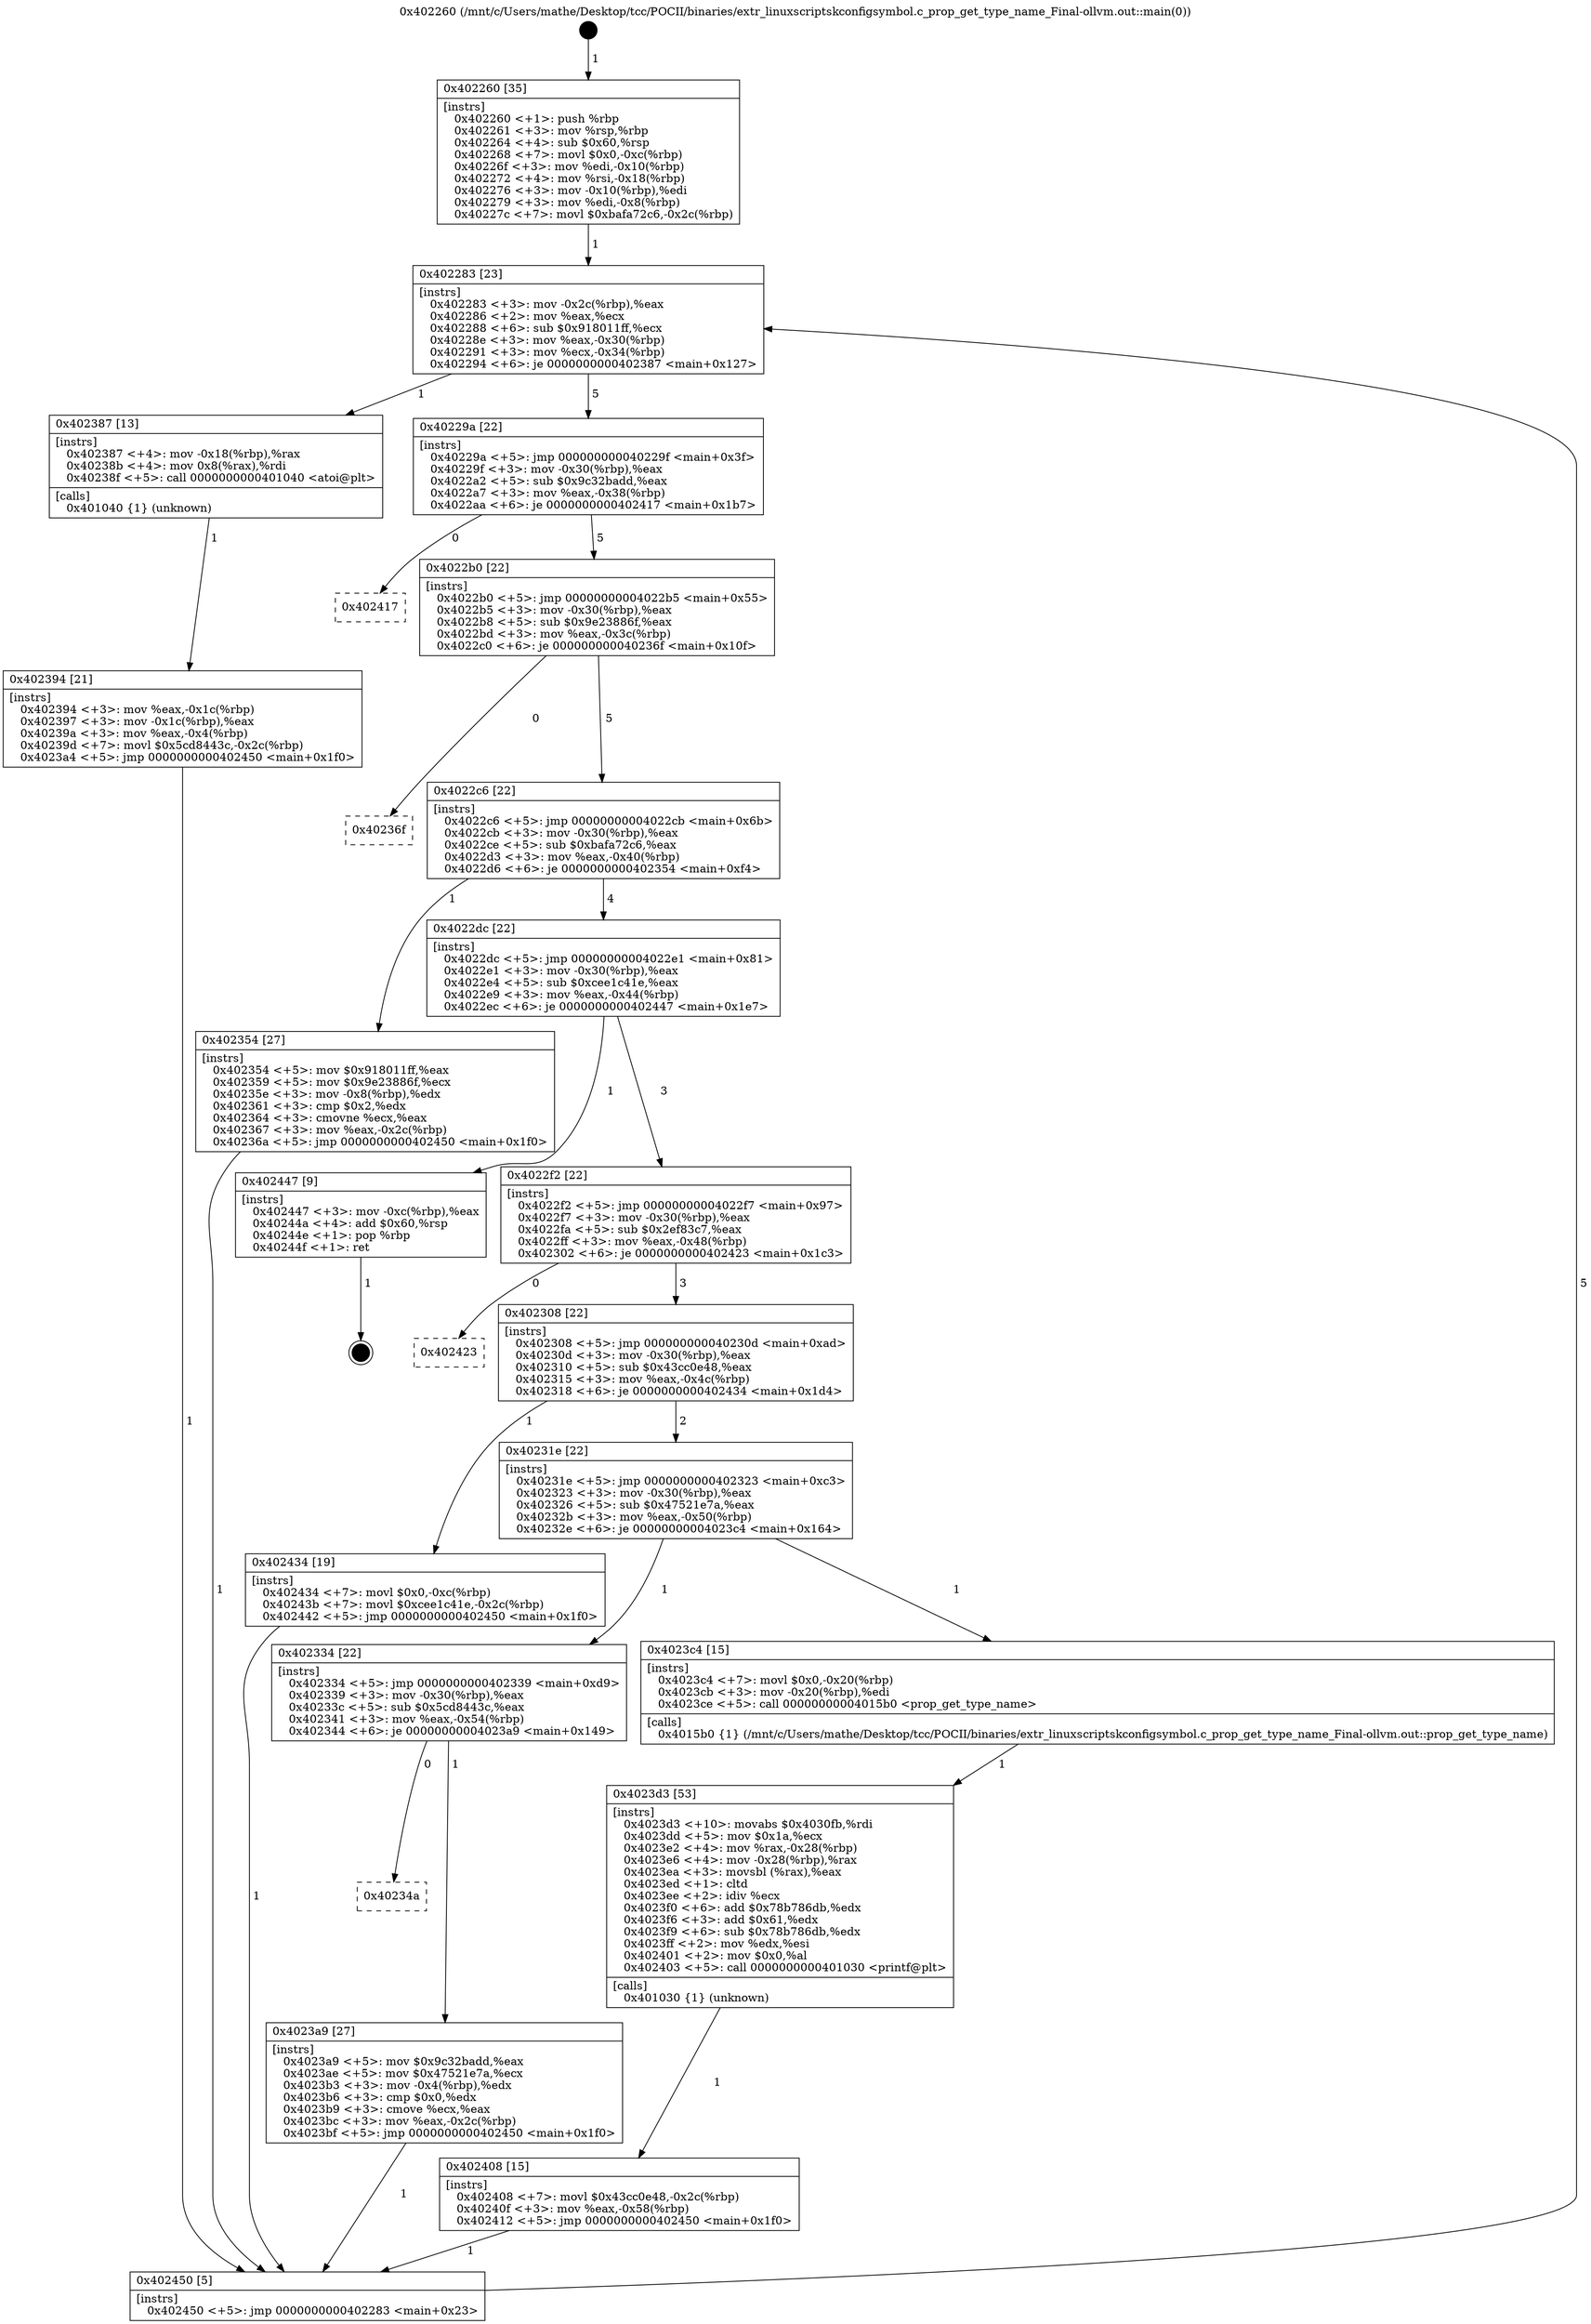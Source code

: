 digraph "0x402260" {
  label = "0x402260 (/mnt/c/Users/mathe/Desktop/tcc/POCII/binaries/extr_linuxscriptskconfigsymbol.c_prop_get_type_name_Final-ollvm.out::main(0))"
  labelloc = "t"
  node[shape=record]

  Entry [label="",width=0.3,height=0.3,shape=circle,fillcolor=black,style=filled]
  "0x402283" [label="{
     0x402283 [23]\l
     | [instrs]\l
     &nbsp;&nbsp;0x402283 \<+3\>: mov -0x2c(%rbp),%eax\l
     &nbsp;&nbsp;0x402286 \<+2\>: mov %eax,%ecx\l
     &nbsp;&nbsp;0x402288 \<+6\>: sub $0x918011ff,%ecx\l
     &nbsp;&nbsp;0x40228e \<+3\>: mov %eax,-0x30(%rbp)\l
     &nbsp;&nbsp;0x402291 \<+3\>: mov %ecx,-0x34(%rbp)\l
     &nbsp;&nbsp;0x402294 \<+6\>: je 0000000000402387 \<main+0x127\>\l
  }"]
  "0x402387" [label="{
     0x402387 [13]\l
     | [instrs]\l
     &nbsp;&nbsp;0x402387 \<+4\>: mov -0x18(%rbp),%rax\l
     &nbsp;&nbsp;0x40238b \<+4\>: mov 0x8(%rax),%rdi\l
     &nbsp;&nbsp;0x40238f \<+5\>: call 0000000000401040 \<atoi@plt\>\l
     | [calls]\l
     &nbsp;&nbsp;0x401040 \{1\} (unknown)\l
  }"]
  "0x40229a" [label="{
     0x40229a [22]\l
     | [instrs]\l
     &nbsp;&nbsp;0x40229a \<+5\>: jmp 000000000040229f \<main+0x3f\>\l
     &nbsp;&nbsp;0x40229f \<+3\>: mov -0x30(%rbp),%eax\l
     &nbsp;&nbsp;0x4022a2 \<+5\>: sub $0x9c32badd,%eax\l
     &nbsp;&nbsp;0x4022a7 \<+3\>: mov %eax,-0x38(%rbp)\l
     &nbsp;&nbsp;0x4022aa \<+6\>: je 0000000000402417 \<main+0x1b7\>\l
  }"]
  Exit [label="",width=0.3,height=0.3,shape=circle,fillcolor=black,style=filled,peripheries=2]
  "0x402417" [label="{
     0x402417\l
  }", style=dashed]
  "0x4022b0" [label="{
     0x4022b0 [22]\l
     | [instrs]\l
     &nbsp;&nbsp;0x4022b0 \<+5\>: jmp 00000000004022b5 \<main+0x55\>\l
     &nbsp;&nbsp;0x4022b5 \<+3\>: mov -0x30(%rbp),%eax\l
     &nbsp;&nbsp;0x4022b8 \<+5\>: sub $0x9e23886f,%eax\l
     &nbsp;&nbsp;0x4022bd \<+3\>: mov %eax,-0x3c(%rbp)\l
     &nbsp;&nbsp;0x4022c0 \<+6\>: je 000000000040236f \<main+0x10f\>\l
  }"]
  "0x402408" [label="{
     0x402408 [15]\l
     | [instrs]\l
     &nbsp;&nbsp;0x402408 \<+7\>: movl $0x43cc0e48,-0x2c(%rbp)\l
     &nbsp;&nbsp;0x40240f \<+3\>: mov %eax,-0x58(%rbp)\l
     &nbsp;&nbsp;0x402412 \<+5\>: jmp 0000000000402450 \<main+0x1f0\>\l
  }"]
  "0x40236f" [label="{
     0x40236f\l
  }", style=dashed]
  "0x4022c6" [label="{
     0x4022c6 [22]\l
     | [instrs]\l
     &nbsp;&nbsp;0x4022c6 \<+5\>: jmp 00000000004022cb \<main+0x6b\>\l
     &nbsp;&nbsp;0x4022cb \<+3\>: mov -0x30(%rbp),%eax\l
     &nbsp;&nbsp;0x4022ce \<+5\>: sub $0xbafa72c6,%eax\l
     &nbsp;&nbsp;0x4022d3 \<+3\>: mov %eax,-0x40(%rbp)\l
     &nbsp;&nbsp;0x4022d6 \<+6\>: je 0000000000402354 \<main+0xf4\>\l
  }"]
  "0x4023d3" [label="{
     0x4023d3 [53]\l
     | [instrs]\l
     &nbsp;&nbsp;0x4023d3 \<+10\>: movabs $0x4030fb,%rdi\l
     &nbsp;&nbsp;0x4023dd \<+5\>: mov $0x1a,%ecx\l
     &nbsp;&nbsp;0x4023e2 \<+4\>: mov %rax,-0x28(%rbp)\l
     &nbsp;&nbsp;0x4023e6 \<+4\>: mov -0x28(%rbp),%rax\l
     &nbsp;&nbsp;0x4023ea \<+3\>: movsbl (%rax),%eax\l
     &nbsp;&nbsp;0x4023ed \<+1\>: cltd\l
     &nbsp;&nbsp;0x4023ee \<+2\>: idiv %ecx\l
     &nbsp;&nbsp;0x4023f0 \<+6\>: add $0x78b786db,%edx\l
     &nbsp;&nbsp;0x4023f6 \<+3\>: add $0x61,%edx\l
     &nbsp;&nbsp;0x4023f9 \<+6\>: sub $0x78b786db,%edx\l
     &nbsp;&nbsp;0x4023ff \<+2\>: mov %edx,%esi\l
     &nbsp;&nbsp;0x402401 \<+2\>: mov $0x0,%al\l
     &nbsp;&nbsp;0x402403 \<+5\>: call 0000000000401030 \<printf@plt\>\l
     | [calls]\l
     &nbsp;&nbsp;0x401030 \{1\} (unknown)\l
  }"]
  "0x402354" [label="{
     0x402354 [27]\l
     | [instrs]\l
     &nbsp;&nbsp;0x402354 \<+5\>: mov $0x918011ff,%eax\l
     &nbsp;&nbsp;0x402359 \<+5\>: mov $0x9e23886f,%ecx\l
     &nbsp;&nbsp;0x40235e \<+3\>: mov -0x8(%rbp),%edx\l
     &nbsp;&nbsp;0x402361 \<+3\>: cmp $0x2,%edx\l
     &nbsp;&nbsp;0x402364 \<+3\>: cmovne %ecx,%eax\l
     &nbsp;&nbsp;0x402367 \<+3\>: mov %eax,-0x2c(%rbp)\l
     &nbsp;&nbsp;0x40236a \<+5\>: jmp 0000000000402450 \<main+0x1f0\>\l
  }"]
  "0x4022dc" [label="{
     0x4022dc [22]\l
     | [instrs]\l
     &nbsp;&nbsp;0x4022dc \<+5\>: jmp 00000000004022e1 \<main+0x81\>\l
     &nbsp;&nbsp;0x4022e1 \<+3\>: mov -0x30(%rbp),%eax\l
     &nbsp;&nbsp;0x4022e4 \<+5\>: sub $0xcee1c41e,%eax\l
     &nbsp;&nbsp;0x4022e9 \<+3\>: mov %eax,-0x44(%rbp)\l
     &nbsp;&nbsp;0x4022ec \<+6\>: je 0000000000402447 \<main+0x1e7\>\l
  }"]
  "0x402450" [label="{
     0x402450 [5]\l
     | [instrs]\l
     &nbsp;&nbsp;0x402450 \<+5\>: jmp 0000000000402283 \<main+0x23\>\l
  }"]
  "0x402260" [label="{
     0x402260 [35]\l
     | [instrs]\l
     &nbsp;&nbsp;0x402260 \<+1\>: push %rbp\l
     &nbsp;&nbsp;0x402261 \<+3\>: mov %rsp,%rbp\l
     &nbsp;&nbsp;0x402264 \<+4\>: sub $0x60,%rsp\l
     &nbsp;&nbsp;0x402268 \<+7\>: movl $0x0,-0xc(%rbp)\l
     &nbsp;&nbsp;0x40226f \<+3\>: mov %edi,-0x10(%rbp)\l
     &nbsp;&nbsp;0x402272 \<+4\>: mov %rsi,-0x18(%rbp)\l
     &nbsp;&nbsp;0x402276 \<+3\>: mov -0x10(%rbp),%edi\l
     &nbsp;&nbsp;0x402279 \<+3\>: mov %edi,-0x8(%rbp)\l
     &nbsp;&nbsp;0x40227c \<+7\>: movl $0xbafa72c6,-0x2c(%rbp)\l
  }"]
  "0x402394" [label="{
     0x402394 [21]\l
     | [instrs]\l
     &nbsp;&nbsp;0x402394 \<+3\>: mov %eax,-0x1c(%rbp)\l
     &nbsp;&nbsp;0x402397 \<+3\>: mov -0x1c(%rbp),%eax\l
     &nbsp;&nbsp;0x40239a \<+3\>: mov %eax,-0x4(%rbp)\l
     &nbsp;&nbsp;0x40239d \<+7\>: movl $0x5cd8443c,-0x2c(%rbp)\l
     &nbsp;&nbsp;0x4023a4 \<+5\>: jmp 0000000000402450 \<main+0x1f0\>\l
  }"]
  "0x40234a" [label="{
     0x40234a\l
  }", style=dashed]
  "0x402447" [label="{
     0x402447 [9]\l
     | [instrs]\l
     &nbsp;&nbsp;0x402447 \<+3\>: mov -0xc(%rbp),%eax\l
     &nbsp;&nbsp;0x40244a \<+4\>: add $0x60,%rsp\l
     &nbsp;&nbsp;0x40244e \<+1\>: pop %rbp\l
     &nbsp;&nbsp;0x40244f \<+1\>: ret\l
  }"]
  "0x4022f2" [label="{
     0x4022f2 [22]\l
     | [instrs]\l
     &nbsp;&nbsp;0x4022f2 \<+5\>: jmp 00000000004022f7 \<main+0x97\>\l
     &nbsp;&nbsp;0x4022f7 \<+3\>: mov -0x30(%rbp),%eax\l
     &nbsp;&nbsp;0x4022fa \<+5\>: sub $0x2ef83c7,%eax\l
     &nbsp;&nbsp;0x4022ff \<+3\>: mov %eax,-0x48(%rbp)\l
     &nbsp;&nbsp;0x402302 \<+6\>: je 0000000000402423 \<main+0x1c3\>\l
  }"]
  "0x4023a9" [label="{
     0x4023a9 [27]\l
     | [instrs]\l
     &nbsp;&nbsp;0x4023a9 \<+5\>: mov $0x9c32badd,%eax\l
     &nbsp;&nbsp;0x4023ae \<+5\>: mov $0x47521e7a,%ecx\l
     &nbsp;&nbsp;0x4023b3 \<+3\>: mov -0x4(%rbp),%edx\l
     &nbsp;&nbsp;0x4023b6 \<+3\>: cmp $0x0,%edx\l
     &nbsp;&nbsp;0x4023b9 \<+3\>: cmove %ecx,%eax\l
     &nbsp;&nbsp;0x4023bc \<+3\>: mov %eax,-0x2c(%rbp)\l
     &nbsp;&nbsp;0x4023bf \<+5\>: jmp 0000000000402450 \<main+0x1f0\>\l
  }"]
  "0x402423" [label="{
     0x402423\l
  }", style=dashed]
  "0x402308" [label="{
     0x402308 [22]\l
     | [instrs]\l
     &nbsp;&nbsp;0x402308 \<+5\>: jmp 000000000040230d \<main+0xad\>\l
     &nbsp;&nbsp;0x40230d \<+3\>: mov -0x30(%rbp),%eax\l
     &nbsp;&nbsp;0x402310 \<+5\>: sub $0x43cc0e48,%eax\l
     &nbsp;&nbsp;0x402315 \<+3\>: mov %eax,-0x4c(%rbp)\l
     &nbsp;&nbsp;0x402318 \<+6\>: je 0000000000402434 \<main+0x1d4\>\l
  }"]
  "0x402334" [label="{
     0x402334 [22]\l
     | [instrs]\l
     &nbsp;&nbsp;0x402334 \<+5\>: jmp 0000000000402339 \<main+0xd9\>\l
     &nbsp;&nbsp;0x402339 \<+3\>: mov -0x30(%rbp),%eax\l
     &nbsp;&nbsp;0x40233c \<+5\>: sub $0x5cd8443c,%eax\l
     &nbsp;&nbsp;0x402341 \<+3\>: mov %eax,-0x54(%rbp)\l
     &nbsp;&nbsp;0x402344 \<+6\>: je 00000000004023a9 \<main+0x149\>\l
  }"]
  "0x402434" [label="{
     0x402434 [19]\l
     | [instrs]\l
     &nbsp;&nbsp;0x402434 \<+7\>: movl $0x0,-0xc(%rbp)\l
     &nbsp;&nbsp;0x40243b \<+7\>: movl $0xcee1c41e,-0x2c(%rbp)\l
     &nbsp;&nbsp;0x402442 \<+5\>: jmp 0000000000402450 \<main+0x1f0\>\l
  }"]
  "0x40231e" [label="{
     0x40231e [22]\l
     | [instrs]\l
     &nbsp;&nbsp;0x40231e \<+5\>: jmp 0000000000402323 \<main+0xc3\>\l
     &nbsp;&nbsp;0x402323 \<+3\>: mov -0x30(%rbp),%eax\l
     &nbsp;&nbsp;0x402326 \<+5\>: sub $0x47521e7a,%eax\l
     &nbsp;&nbsp;0x40232b \<+3\>: mov %eax,-0x50(%rbp)\l
     &nbsp;&nbsp;0x40232e \<+6\>: je 00000000004023c4 \<main+0x164\>\l
  }"]
  "0x4023c4" [label="{
     0x4023c4 [15]\l
     | [instrs]\l
     &nbsp;&nbsp;0x4023c4 \<+7\>: movl $0x0,-0x20(%rbp)\l
     &nbsp;&nbsp;0x4023cb \<+3\>: mov -0x20(%rbp),%edi\l
     &nbsp;&nbsp;0x4023ce \<+5\>: call 00000000004015b0 \<prop_get_type_name\>\l
     | [calls]\l
     &nbsp;&nbsp;0x4015b0 \{1\} (/mnt/c/Users/mathe/Desktop/tcc/POCII/binaries/extr_linuxscriptskconfigsymbol.c_prop_get_type_name_Final-ollvm.out::prop_get_type_name)\l
  }"]
  Entry -> "0x402260" [label=" 1"]
  "0x402283" -> "0x402387" [label=" 1"]
  "0x402283" -> "0x40229a" [label=" 5"]
  "0x402447" -> Exit [label=" 1"]
  "0x40229a" -> "0x402417" [label=" 0"]
  "0x40229a" -> "0x4022b0" [label=" 5"]
  "0x402434" -> "0x402450" [label=" 1"]
  "0x4022b0" -> "0x40236f" [label=" 0"]
  "0x4022b0" -> "0x4022c6" [label=" 5"]
  "0x402408" -> "0x402450" [label=" 1"]
  "0x4022c6" -> "0x402354" [label=" 1"]
  "0x4022c6" -> "0x4022dc" [label=" 4"]
  "0x402354" -> "0x402450" [label=" 1"]
  "0x402260" -> "0x402283" [label=" 1"]
  "0x402450" -> "0x402283" [label=" 5"]
  "0x402387" -> "0x402394" [label=" 1"]
  "0x402394" -> "0x402450" [label=" 1"]
  "0x4023d3" -> "0x402408" [label=" 1"]
  "0x4022dc" -> "0x402447" [label=" 1"]
  "0x4022dc" -> "0x4022f2" [label=" 3"]
  "0x4023c4" -> "0x4023d3" [label=" 1"]
  "0x4022f2" -> "0x402423" [label=" 0"]
  "0x4022f2" -> "0x402308" [label=" 3"]
  "0x4023a9" -> "0x402450" [label=" 1"]
  "0x402308" -> "0x402434" [label=" 1"]
  "0x402308" -> "0x40231e" [label=" 2"]
  "0x402334" -> "0x4023a9" [label=" 1"]
  "0x40231e" -> "0x4023c4" [label=" 1"]
  "0x40231e" -> "0x402334" [label=" 1"]
  "0x402334" -> "0x40234a" [label=" 0"]
}
